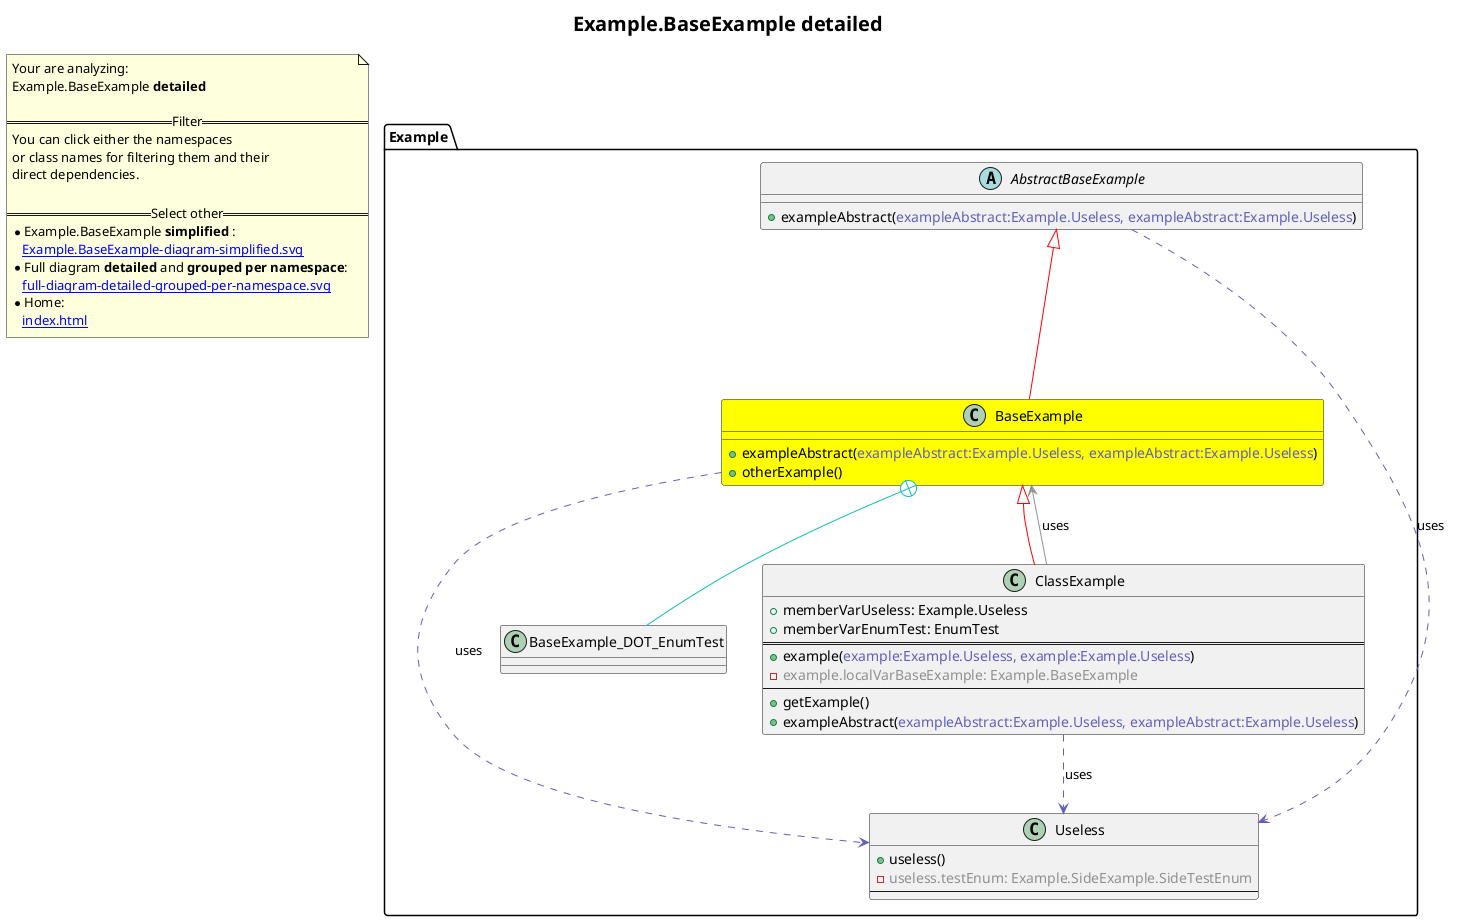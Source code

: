 @startuml
title <size:20>Example.BaseExample **detailed** </size>
note "Your are analyzing:\nExample.BaseExample **detailed** \n\n==Filter==\nYou can click either the namespaces \nor class names for filtering them and their\ndirect dependencies.\n\n==Select other==\n* Example.BaseExample **simplified** :\n   [[Example.BaseExample-diagram-simplified.svg]]\n* Full diagram **detailed** and **grouped per namespace**:\n   [[full-diagram-detailed-grouped-per-namespace.svg]]\n* Home:\n   [[index.html]]" as FloatingNote
class Example.BaseExample [[Example.BaseExample-diagram-detailed.svg]] #yellow {
  + exampleAbstract(<font color="6060BB">exampleAbstract:Example.Useless, exampleAbstract:Example.Useless</font>)
  + otherExample(<font color="6060BB"></font>)
}
abstract class Example.AbstractBaseExample [[Example.AbstractBaseExample-diagram-detailed.svg]]  {
  + exampleAbstract(<font color="6060BB">exampleAbstract:Example.Useless, exampleAbstract:Example.Useless</font>)
}
class Example.Useless [[Example.Useless-diagram-detailed.svg]]  {
  + useless(<font color="6060BB"></font>)
  - <font color="909090">useless.testEnum: Example.SideExample.SideTestEnum</font>
--
}
class Example.BaseExample_DOT_EnumTest [[Example.BaseExample_DOT_EnumTest-diagram-detailed.svg]]  {
}
class Example.ClassExample [[Example.ClassExample-diagram-detailed.svg]]  {
  + memberVarUseless: Example.Useless
  + memberVarEnumTest: EnumTest
==
  + example(<font color="6060BB">example:Example.Useless, example:Example.Useless</font>)
  - <font color="909090">example.localVarBaseExample: Example.BaseExample</font>
--
  + getExample(<font color="6060BB"></font>)
  + exampleAbstract(<font color="6060BB">exampleAbstract:Example.Useless, exampleAbstract:Example.Useless</font>)
}
 ' *************************************** 
 ' *************************************** 
 ' *************************************** 
' Class relations extracted from namespace:
' Example
Example.AbstractBaseExample <|-[#red]- Example.BaseExample
Example.BaseExample +-[#10BBBB]- Example.BaseExample_DOT_EnumTest 
Example.BaseExample .[#6060BB].> Example.Useless  : uses 
Example.AbstractBaseExample .[#6060BB].> Example.Useless  : uses 
Example.BaseExample <|-[#red]- Example.ClassExample
Example.ClassExample .[#6060BB].> Example.Useless  : uses 
Example.ClassExample -[#909090]-> Example.BaseExample  : uses 
@enduml